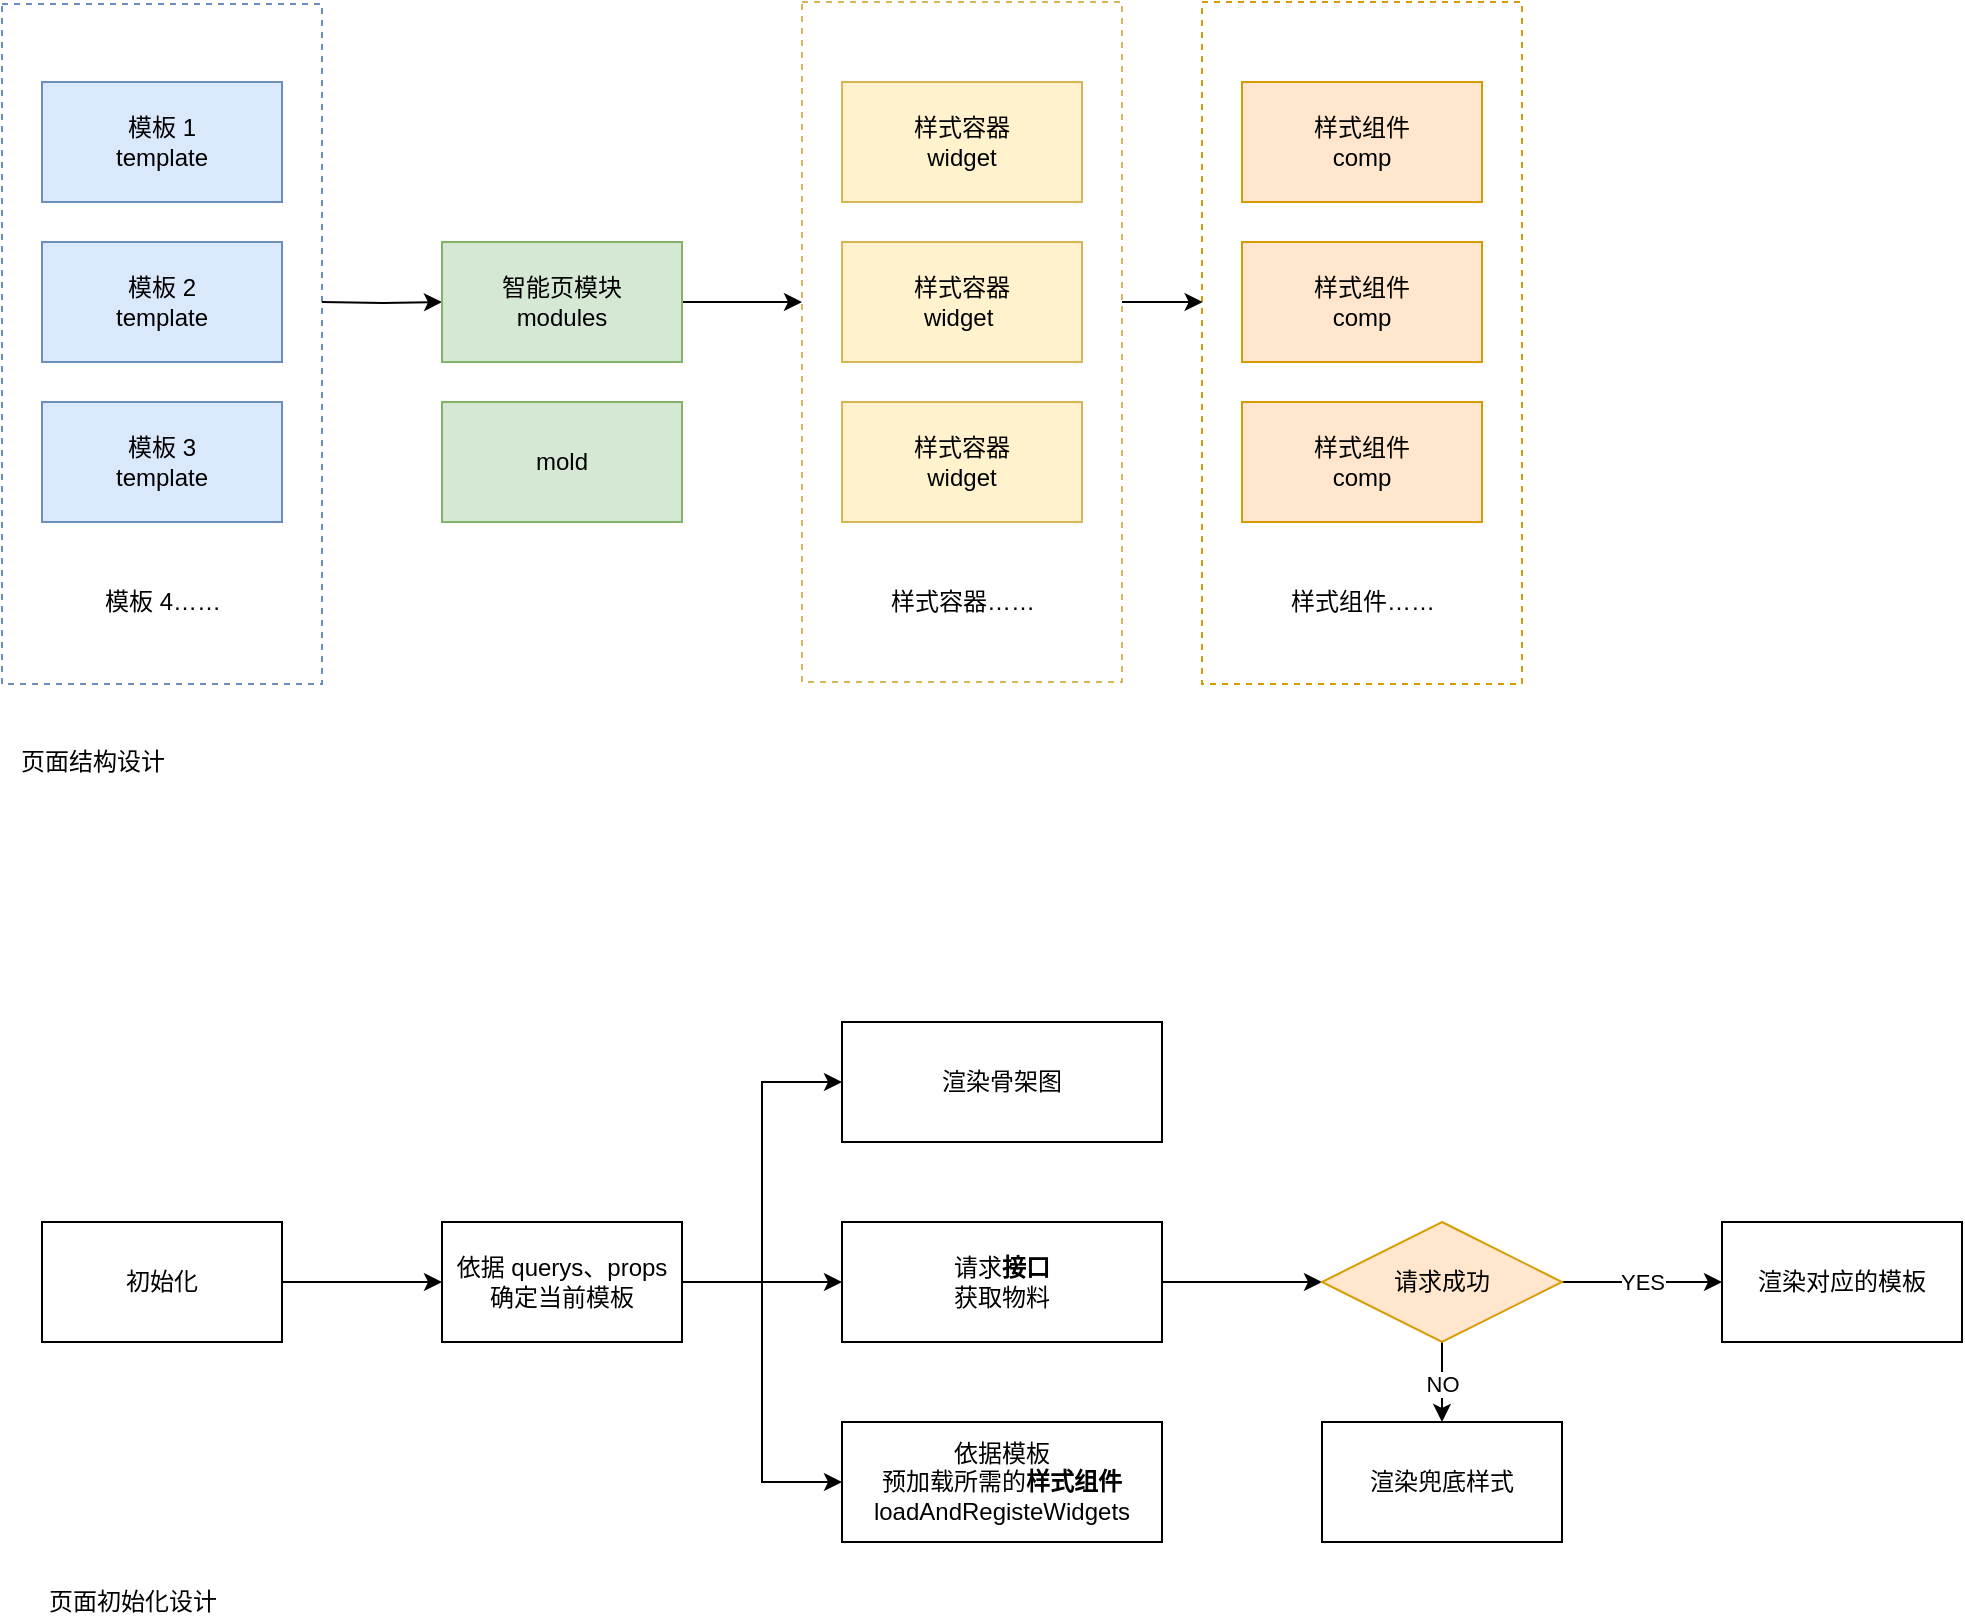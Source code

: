 <mxfile version="16.6.5" type="github">
  <diagram id="SPSlFT2sZeRu8J8Mqurk" name="Page-1">
    <mxGraphModel dx="998" dy="692" grid="1" gridSize="10" guides="1" tooltips="1" connect="1" arrows="1" fold="1" page="1" pageScale="1" pageWidth="2336" pageHeight="1654" math="0" shadow="0">
      <root>
        <mxCell id="0" />
        <mxCell id="1" parent="0" />
        <mxCell id="T0gfE41if6vC12bEkVcH-33" value="" style="rounded=0;whiteSpace=wrap;html=1;fillColor=none;dashed=1;strokeColor=#6c8ebf;" parent="1" vertex="1">
          <mxGeometry x="100" y="51" width="160" height="340" as="geometry" />
        </mxCell>
        <mxCell id="T0gfE41if6vC12bEkVcH-24" value="" style="rounded=0;whiteSpace=wrap;html=1;fillColor=none;dashed=1;strokeColor=#d79b00;" parent="1" vertex="1">
          <mxGeometry x="700" y="50" width="160" height="341" as="geometry" />
        </mxCell>
        <mxCell id="T0gfE41if6vC12bEkVcH-28" style="edgeStyle=orthogonalEdgeStyle;rounded=0;orthogonalLoop=1;jettySize=auto;html=1;entryX=0.002;entryY=0.44;entryDx=0;entryDy=0;entryPerimeter=0;" parent="1" source="T0gfE41if6vC12bEkVcH-21" target="T0gfE41if6vC12bEkVcH-24" edge="1">
          <mxGeometry relative="1" as="geometry">
            <Array as="points">
              <mxPoint x="670" y="200" />
              <mxPoint x="670" y="200" />
            </Array>
          </mxGeometry>
        </mxCell>
        <mxCell id="T0gfE41if6vC12bEkVcH-21" value="" style="rounded=0;whiteSpace=wrap;html=1;fillColor=none;dashed=1;strokeColor=#d6b656;" parent="1" vertex="1">
          <mxGeometry x="500" y="50" width="160" height="340" as="geometry" />
        </mxCell>
        <mxCell id="T0gfE41if6vC12bEkVcH-3" value="" style="edgeStyle=orthogonalEdgeStyle;rounded=0;orthogonalLoop=1;jettySize=auto;html=1;" parent="1" target="T0gfE41if6vC12bEkVcH-2" edge="1">
          <mxGeometry relative="1" as="geometry">
            <mxPoint x="260" y="200" as="sourcePoint" />
          </mxGeometry>
        </mxCell>
        <mxCell id="T0gfE41if6vC12bEkVcH-1" value="模板 2&lt;br&gt;template" style="rounded=0;whiteSpace=wrap;html=1;fillColor=#dae8fc;strokeColor=#6c8ebf;" parent="1" vertex="1">
          <mxGeometry x="120" y="170" width="120" height="60" as="geometry" />
        </mxCell>
        <mxCell id="T0gfE41if6vC12bEkVcH-27" value="" style="edgeStyle=orthogonalEdgeStyle;rounded=0;orthogonalLoop=1;jettySize=auto;html=1;" parent="1" source="T0gfE41if6vC12bEkVcH-2" edge="1">
          <mxGeometry relative="1" as="geometry">
            <mxPoint x="500" y="200" as="targetPoint" />
          </mxGeometry>
        </mxCell>
        <mxCell id="T0gfE41if6vC12bEkVcH-2" value="智能页模块&lt;br&gt;modules" style="rounded=0;whiteSpace=wrap;html=1;fillColor=#d5e8d4;strokeColor=#82b366;" parent="1" vertex="1">
          <mxGeometry x="320" y="170" width="120" height="60" as="geometry" />
        </mxCell>
        <mxCell id="T0gfE41if6vC12bEkVcH-6" value="样式容器&lt;br&gt;widget" style="rounded=0;whiteSpace=wrap;html=1;fillColor=#fff2cc;strokeColor=#d6b656;" parent="1" vertex="1">
          <mxGeometry x="520" y="90" width="120" height="60" as="geometry" />
        </mxCell>
        <mxCell id="T0gfE41if6vC12bEkVcH-8" value="样式容器&lt;br&gt;widget&amp;nbsp;" style="rounded=0;whiteSpace=wrap;html=1;fillColor=#fff2cc;strokeColor=#d6b656;" parent="1" vertex="1">
          <mxGeometry x="520" y="170" width="120" height="60" as="geometry" />
        </mxCell>
        <mxCell id="T0gfE41if6vC12bEkVcH-11" value="样式容器&lt;br&gt;widget" style="rounded=0;whiteSpace=wrap;html=1;fillColor=#fff2cc;strokeColor=#d6b656;" parent="1" vertex="1">
          <mxGeometry x="520" y="250" width="120" height="60" as="geometry" />
        </mxCell>
        <mxCell id="T0gfE41if6vC12bEkVcH-13" value="&lt;span&gt;样式容器&lt;/span&gt;……" style="text;html=1;align=center;verticalAlign=middle;resizable=0;points=[];autosize=1;strokeColor=none;fillColor=none;" parent="1" vertex="1">
          <mxGeometry x="535" y="340" width="90" height="20" as="geometry" />
        </mxCell>
        <mxCell id="T0gfE41if6vC12bEkVcH-15" value="样式组件&lt;br&gt;comp" style="rounded=0;whiteSpace=wrap;html=1;fillColor=#ffe6cc;strokeColor=#d79b00;" parent="1" vertex="1">
          <mxGeometry x="720" y="90" width="120" height="60" as="geometry" />
        </mxCell>
        <mxCell id="T0gfE41if6vC12bEkVcH-17" value="样式组件&lt;br&gt;comp" style="rounded=0;whiteSpace=wrap;html=1;fillColor=#ffe6cc;strokeColor=#d79b00;" parent="1" vertex="1">
          <mxGeometry x="720" y="170" width="120" height="60" as="geometry" />
        </mxCell>
        <mxCell id="T0gfE41if6vC12bEkVcH-19" value="样式组件&lt;br&gt;comp" style="rounded=0;whiteSpace=wrap;html=1;fillColor=#ffe6cc;strokeColor=#d79b00;" parent="1" vertex="1">
          <mxGeometry x="720" y="250" width="120" height="60" as="geometry" />
        </mxCell>
        <mxCell id="T0gfE41if6vC12bEkVcH-20" value="样式组件……" style="text;html=1;align=center;verticalAlign=middle;resizable=0;points=[];autosize=1;strokeColor=none;fillColor=none;" parent="1" vertex="1">
          <mxGeometry x="735" y="340" width="90" height="20" as="geometry" />
        </mxCell>
        <mxCell id="T0gfE41if6vC12bEkVcH-30" value="模板 1&lt;br&gt;template" style="rounded=0;whiteSpace=wrap;html=1;fillColor=#dae8fc;strokeColor=#6c8ebf;" parent="1" vertex="1">
          <mxGeometry x="120" y="90" width="120" height="60" as="geometry" />
        </mxCell>
        <mxCell id="T0gfE41if6vC12bEkVcH-31" value="模板 3&lt;br&gt;template" style="rounded=0;whiteSpace=wrap;html=1;fillColor=#dae8fc;strokeColor=#6c8ebf;" parent="1" vertex="1">
          <mxGeometry x="120" y="250" width="120" height="60" as="geometry" />
        </mxCell>
        <mxCell id="T0gfE41if6vC12bEkVcH-32" value="模板 4……" style="text;html=1;align=center;verticalAlign=middle;resizable=0;points=[];autosize=1;strokeColor=none;fillColor=none;" parent="1" vertex="1">
          <mxGeometry x="145" y="340" width="70" height="20" as="geometry" />
        </mxCell>
        <mxCell id="T0gfE41if6vC12bEkVcH-36" value="页面结构设计" style="text;html=1;align=center;verticalAlign=middle;resizable=0;points=[];autosize=1;strokeColor=none;fillColor=none;" parent="1" vertex="1">
          <mxGeometry x="100" y="420" width="90" height="20" as="geometry" />
        </mxCell>
        <mxCell id="T0gfE41if6vC12bEkVcH-40" value="" style="edgeStyle=orthogonalEdgeStyle;rounded=0;orthogonalLoop=1;jettySize=auto;html=1;" parent="1" source="T0gfE41if6vC12bEkVcH-38" target="T0gfE41if6vC12bEkVcH-39" edge="1">
          <mxGeometry relative="1" as="geometry" />
        </mxCell>
        <mxCell id="T0gfE41if6vC12bEkVcH-38" value="初始化" style="rounded=0;whiteSpace=wrap;html=1;strokeColor=default;fillColor=default;" parent="1" vertex="1">
          <mxGeometry x="120" y="660" width="120" height="60" as="geometry" />
        </mxCell>
        <mxCell id="T0gfE41if6vC12bEkVcH-42" value="" style="edgeStyle=orthogonalEdgeStyle;rounded=0;orthogonalLoop=1;jettySize=auto;html=1;entryX=0;entryY=0.5;entryDx=0;entryDy=0;" parent="1" source="T0gfE41if6vC12bEkVcH-39" target="T0gfE41if6vC12bEkVcH-41" edge="1">
          <mxGeometry relative="1" as="geometry">
            <Array as="points">
              <mxPoint x="480" y="690" />
              <mxPoint x="480" y="590" />
            </Array>
          </mxGeometry>
        </mxCell>
        <mxCell id="T0gfE41if6vC12bEkVcH-44" style="edgeStyle=orthogonalEdgeStyle;rounded=0;orthogonalLoop=1;jettySize=auto;html=1;entryX=0;entryY=0.5;entryDx=0;entryDy=0;" parent="1" source="T0gfE41if6vC12bEkVcH-39" target="T0gfE41if6vC12bEkVcH-43" edge="1">
          <mxGeometry relative="1" as="geometry" />
        </mxCell>
        <mxCell id="T0gfE41if6vC12bEkVcH-47" style="edgeStyle=orthogonalEdgeStyle;rounded=0;orthogonalLoop=1;jettySize=auto;html=1;entryX=0;entryY=0.5;entryDx=0;entryDy=0;" parent="1" source="T0gfE41if6vC12bEkVcH-39" target="T0gfE41if6vC12bEkVcH-46" edge="1">
          <mxGeometry relative="1" as="geometry" />
        </mxCell>
        <mxCell id="T0gfE41if6vC12bEkVcH-39" value="依据 querys、props&lt;br&gt;确定当前模板" style="rounded=0;whiteSpace=wrap;html=1;strokeColor=default;fillColor=default;" parent="1" vertex="1">
          <mxGeometry x="320" y="660" width="120" height="60" as="geometry" />
        </mxCell>
        <mxCell id="T0gfE41if6vC12bEkVcH-41" value="渲染骨架图" style="rounded=0;whiteSpace=wrap;html=1;strokeColor=default;fillColor=default;" parent="1" vertex="1">
          <mxGeometry x="520" y="560" width="160" height="60" as="geometry" />
        </mxCell>
        <mxCell id="T0gfE41if6vC12bEkVcH-49" style="edgeStyle=orthogonalEdgeStyle;rounded=0;orthogonalLoop=1;jettySize=auto;html=1;entryX=0;entryY=0.5;entryDx=0;entryDy=0;" parent="1" source="T0gfE41if6vC12bEkVcH-43" target="T0gfE41if6vC12bEkVcH-48" edge="1">
          <mxGeometry relative="1" as="geometry" />
        </mxCell>
        <mxCell id="T0gfE41if6vC12bEkVcH-43" value="请求&lt;b&gt;接口&lt;/b&gt;&lt;br&gt;获取物料" style="rounded=0;whiteSpace=wrap;html=1;strokeColor=default;fillColor=default;" parent="1" vertex="1">
          <mxGeometry x="520" y="660" width="160" height="60" as="geometry" />
        </mxCell>
        <mxCell id="T0gfE41if6vC12bEkVcH-46" value="依据模板&lt;br&gt;预加载所需的&lt;b&gt;样式组件&lt;br&gt;&lt;/b&gt;loadAndRegisteWidgets" style="rounded=0;whiteSpace=wrap;html=1;strokeColor=default;fillColor=default;" parent="1" vertex="1">
          <mxGeometry x="520" y="760" width="160" height="60" as="geometry" />
        </mxCell>
        <mxCell id="T0gfE41if6vC12bEkVcH-51" value="" style="edgeStyle=orthogonalEdgeStyle;rounded=0;orthogonalLoop=1;jettySize=auto;html=1;" parent="1" source="T0gfE41if6vC12bEkVcH-48" target="T0gfE41if6vC12bEkVcH-50" edge="1">
          <mxGeometry relative="1" as="geometry" />
        </mxCell>
        <mxCell id="T0gfE41if6vC12bEkVcH-53" value="NO" style="edgeLabel;html=1;align=center;verticalAlign=middle;resizable=0;points=[];" parent="T0gfE41if6vC12bEkVcH-51" vertex="1" connectable="0">
          <mxGeometry x="0.174" y="-4" relative="1" as="geometry">
            <mxPoint x="4" y="-3" as="offset" />
          </mxGeometry>
        </mxCell>
        <mxCell id="T0gfE41if6vC12bEkVcH-55" value="YES" style="edgeStyle=orthogonalEdgeStyle;rounded=0;orthogonalLoop=1;jettySize=auto;html=1;" parent="1" source="T0gfE41if6vC12bEkVcH-48" target="T0gfE41if6vC12bEkVcH-54" edge="1">
          <mxGeometry relative="1" as="geometry" />
        </mxCell>
        <mxCell id="T0gfE41if6vC12bEkVcH-48" value="请求成功" style="rhombus;whiteSpace=wrap;html=1;strokeColor=#d79b00;fillColor=#ffe6cc;" parent="1" vertex="1">
          <mxGeometry x="760" y="660" width="120" height="60" as="geometry" />
        </mxCell>
        <mxCell id="T0gfE41if6vC12bEkVcH-50" value="渲染兜底样式" style="whiteSpace=wrap;html=1;" parent="1" vertex="1">
          <mxGeometry x="760" y="760" width="120" height="60" as="geometry" />
        </mxCell>
        <mxCell id="T0gfE41if6vC12bEkVcH-54" value="渲染对应的模板" style="whiteSpace=wrap;html=1;" parent="1" vertex="1">
          <mxGeometry x="960" y="660" width="120" height="60" as="geometry" />
        </mxCell>
        <mxCell id="T0gfE41if6vC12bEkVcH-56" value="页面初始化设计" style="text;html=1;align=center;verticalAlign=middle;resizable=0;points=[];autosize=1;strokeColor=none;fillColor=none;" parent="1" vertex="1">
          <mxGeometry x="115" y="840" width="100" height="20" as="geometry" />
        </mxCell>
        <mxCell id="I891NdiEfrEoMfCyLwhJ-1" value="mold" style="rounded=0;whiteSpace=wrap;html=1;fillColor=#d5e8d4;strokeColor=#82b366;" vertex="1" parent="1">
          <mxGeometry x="320" y="250" width="120" height="60" as="geometry" />
        </mxCell>
      </root>
    </mxGraphModel>
  </diagram>
</mxfile>
